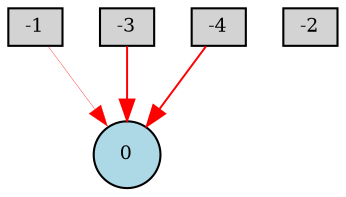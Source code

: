 digraph {
	node [fontsize=9 height=0.2 shape=circle width=0.2]
	-1 [fillcolor=lightgray shape=box style=filled]
	-2 [fillcolor=lightgray shape=box style=filled]
	-3 [fillcolor=lightgray shape=box style=filled]
	-4 [fillcolor=lightgray shape=box style=filled]
	0 [fillcolor=lightblue style=filled]
	-4 -> 0 [color=red penwidth=0.9391935092535959 style=solid]
	-3 -> 0 [color=red penwidth=0.9506123683310802 style=solid]
	-1 -> 0 [color=red penwidth=0.1678261527082502 style=solid]
}
